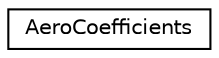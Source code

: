 digraph "Graphical Class Hierarchy"
{
 // LATEX_PDF_SIZE
  edge [fontname="Helvetica",fontsize="10",labelfontname="Helvetica",labelfontsize="10"];
  node [fontname="Helvetica",fontsize="10",shape=record];
  rankdir="LR";
  Node0 [label="AeroCoefficients",height=0.2,width=0.4,color="black", fillcolor="white", style="filled",URL="$struct_aero_coefficients.html",tooltip="Aerodynamic coefficient."];
}
